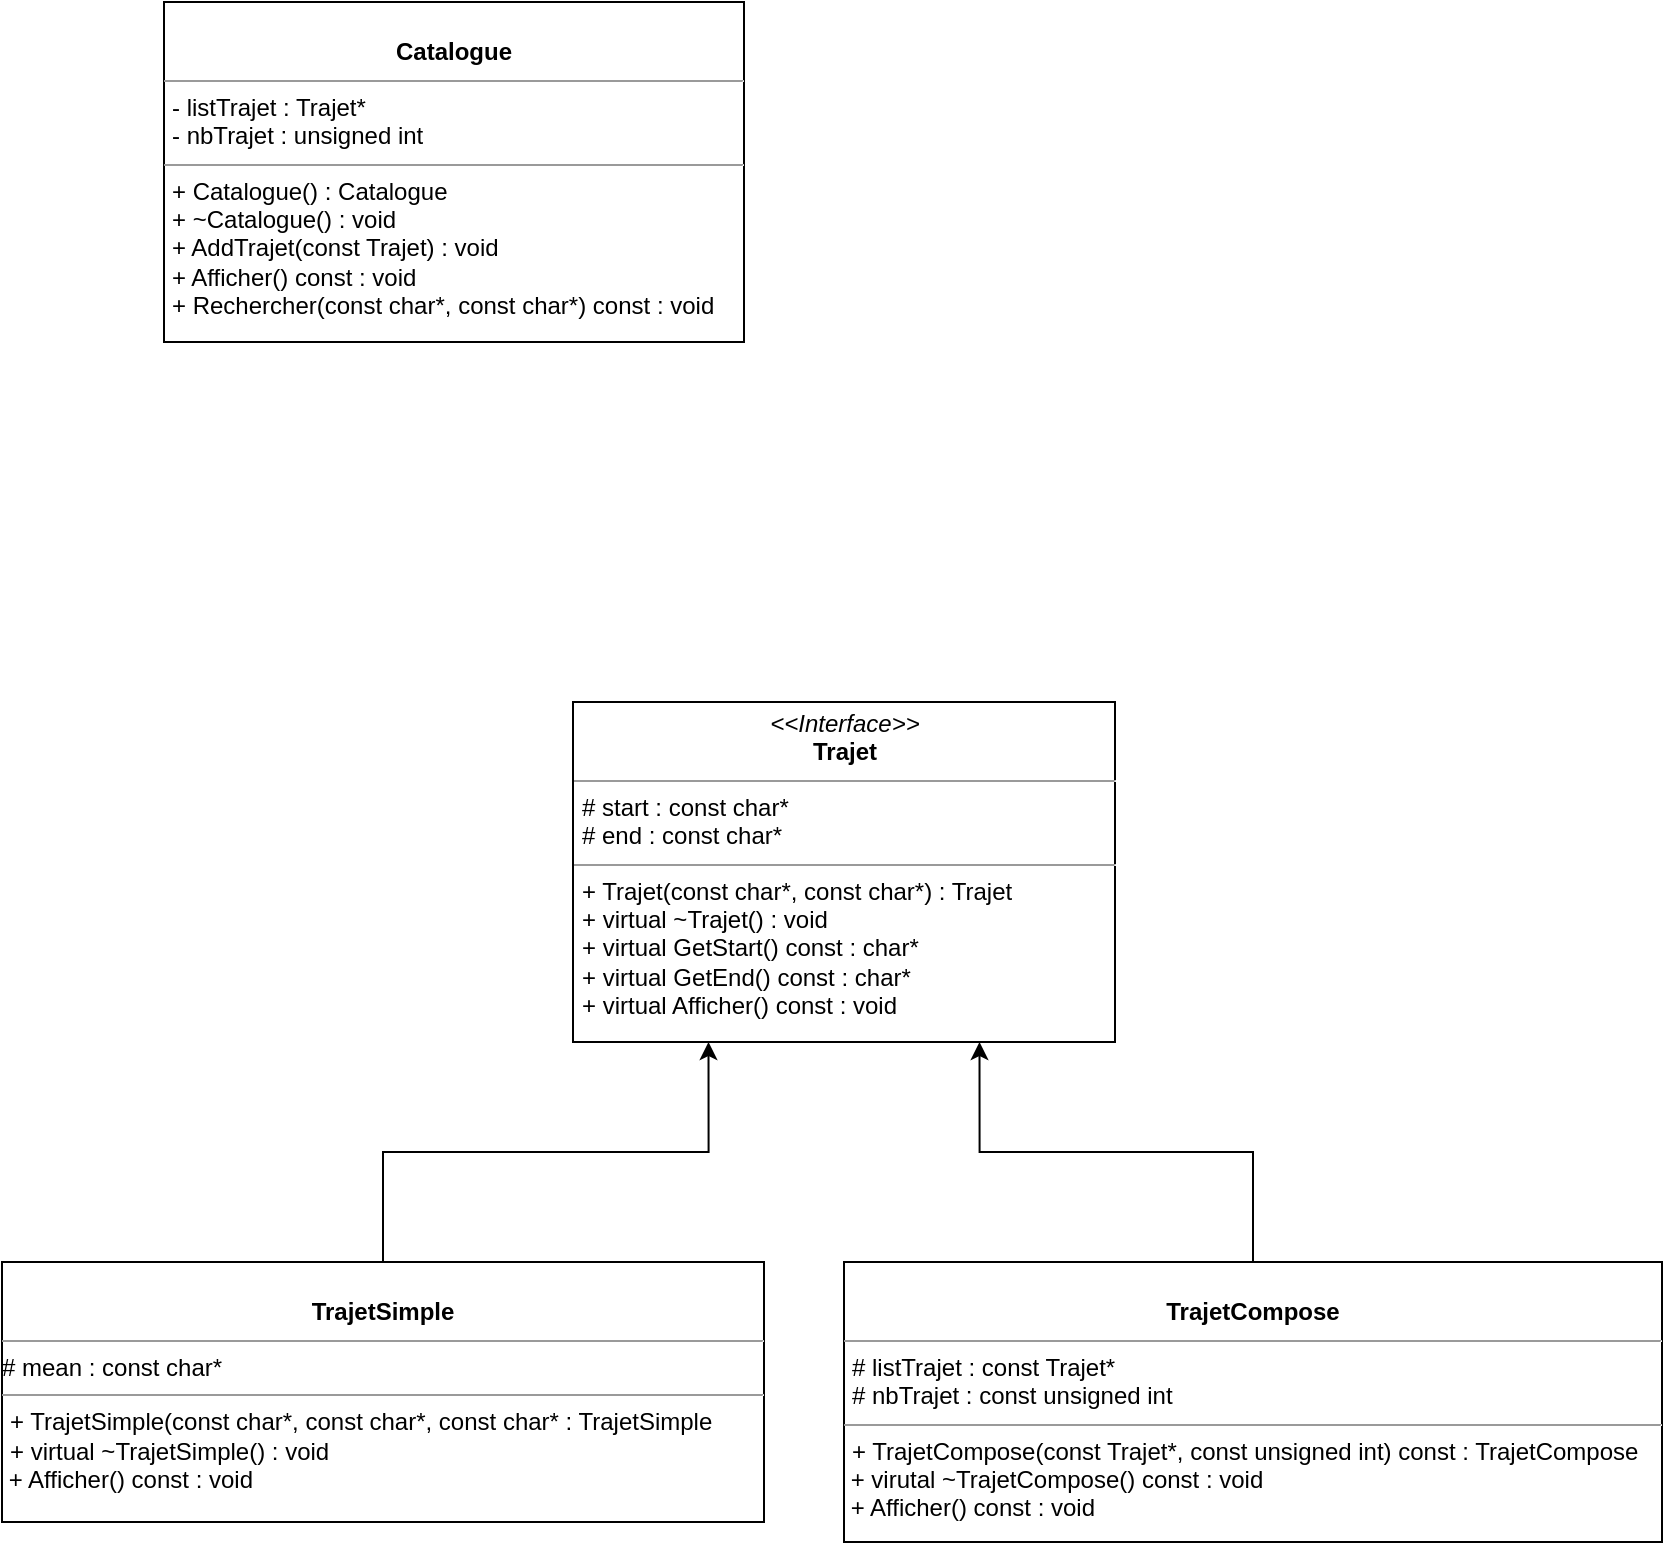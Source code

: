 <mxfile version="12.2.7" type="device" pages="1"><diagram name="Page-1" id="c4acf3e9-155e-7222-9cf6-157b1a14988f"><mxGraphModel dx="1342" dy="601" grid="1" gridSize="10" guides="1" tooltips="1" connect="1" arrows="1" fold="1" page="1" pageScale="1" pageWidth="850" pageHeight="1100" background="#ffffff" math="0" shadow="0"><root><mxCell id="0"/><mxCell id="1" parent="0"/><mxCell id="5d2195bd80daf111-18" value="&lt;p style=&quot;margin: 0px ; margin-top: 4px ; text-align: center&quot;&gt;&lt;i&gt;&amp;lt;&amp;lt;Interface&amp;gt;&amp;gt;&lt;/i&gt;&lt;br&gt;&lt;b&gt;Trajet&lt;/b&gt;&lt;/p&gt;&lt;hr size=&quot;1&quot;&gt;&lt;p style=&quot;margin: 0px ; margin-left: 4px&quot;&gt;# start : const char*&lt;br&gt;# end : const char*&lt;/p&gt;&lt;hr size=&quot;1&quot;&gt;&lt;p style=&quot;margin: 0px ; margin-left: 4px&quot;&gt;+ Trajet(const char*, const char*) : Trajet&lt;/p&gt;&lt;p style=&quot;margin: 0px ; margin-left: 4px&quot;&gt;+ virtual ~Trajet() : void&lt;br&gt;&lt;/p&gt;&lt;p style=&quot;margin: 0px ; margin-left: 4px&quot;&gt;+ virtual GetStart() const : char*&lt;br&gt;+ virtual GetEnd() const : char*&lt;/p&gt;&lt;p style=&quot;margin: 0px ; margin-left: 4px&quot;&gt;+ virtual Afficher() const : void&lt;br&gt;&lt;/p&gt;" style="verticalAlign=top;align=left;overflow=fill;fontSize=12;fontFamily=Helvetica;html=1;rounded=0;shadow=0;comic=0;labelBackgroundColor=none;strokeWidth=1" parent="1" vertex="1"><mxGeometry x="294.5" y="410" width="271" height="170" as="geometry"/></mxCell><mxCell id="5Z9_neKVDGWBw3OVXmBw-6" value="" style="edgeStyle=orthogonalEdgeStyle;rounded=0;orthogonalLoop=1;jettySize=auto;html=1;entryX=0.25;entryY=1;entryDx=0;entryDy=0;" edge="1" parent="1" source="5d2195bd80daf111-19" target="5d2195bd80daf111-18"><mxGeometry relative="1" as="geometry"><mxPoint x="149" y="530" as="targetPoint"/></mxGeometry></mxCell><mxCell id="5d2195bd80daf111-19" value="&lt;p style=&quot;margin: 0px ; margin-top: 4px ; text-align: center&quot;&gt;&lt;br&gt;&lt;b&gt;TrajetSimple&lt;/b&gt;&lt;/p&gt;&lt;hr size=&quot;1&quot;&gt;&lt;div&gt;# mean : const char*&lt;/div&gt;&lt;hr size=&quot;1&quot;&gt;&lt;div&gt;&lt;p style=&quot;margin: 0px ; margin-left: 4px&quot;&gt;+ TrajetSimple(const char*, const char*, const char* : TrajetSimple&lt;/p&gt;&lt;p style=&quot;margin: 0px ; margin-left: 4px&quot;&gt;+ virtual ~TrajetSimple() : void&lt;/p&gt;&lt;/div&gt;&lt;div&gt;&amp;nbsp;+ Afficher() const : void&lt;/div&gt;&lt;div&gt;&lt;br&gt;&lt;/div&gt;&lt;div&gt;&lt;br&gt;&lt;/div&gt;&lt;div&gt;&lt;br&gt;&lt;/div&gt;&lt;div&gt;&lt;br&gt;&lt;/div&gt;&lt;div&gt;&lt;br&gt;&lt;/div&gt;&lt;div&gt;&lt;br&gt;&lt;/div&gt;&lt;div&gt;&lt;br&gt;&lt;/div&gt;&lt;div&gt;&lt;br&gt;&lt;/div&gt;&lt;div&gt;&lt;br&gt;&lt;/div&gt;&lt;div&gt;&lt;br&gt;&lt;/div&gt;&lt;div&gt;&lt;br&gt;&lt;/div&gt;&lt;div&gt;&lt;br&gt;&lt;/div&gt;&lt;hr size=&quot;1&quot;&gt;" style="verticalAlign=top;align=left;overflow=fill;fontSize=12;fontFamily=Helvetica;html=1;rounded=0;shadow=0;comic=0;labelBackgroundColor=none;strokeWidth=1" parent="1" vertex="1"><mxGeometry x="9" y="690" width="381" height="130" as="geometry"/></mxCell><mxCell id="5Z9_neKVDGWBw3OVXmBw-7" style="edgeStyle=orthogonalEdgeStyle;rounded=0;orthogonalLoop=1;jettySize=auto;html=1;entryX=0.75;entryY=1;entryDx=0;entryDy=0;" edge="1" parent="1" source="5d2195bd80daf111-20" target="5d2195bd80daf111-18"><mxGeometry relative="1" as="geometry"/></mxCell><mxCell id="5d2195bd80daf111-20" value="&lt;p style=&quot;margin: 0px ; margin-top: 4px ; text-align: center&quot;&gt;&lt;br&gt;&lt;b&gt;TrajetCompose&lt;/b&gt;&lt;/p&gt;&lt;hr size=&quot;1&quot;&gt;&lt;p style=&quot;margin: 0px ; margin-left: 4px&quot;&gt;# listTrajet : const Trajet*&lt;br&gt;&lt;/p&gt;&lt;p style=&quot;margin: 0px ; margin-left: 4px&quot;&gt;# nbTrajet : const unsigned int&lt;br&gt;&lt;/p&gt;&lt;hr size=&quot;1&quot;&gt;&lt;div&gt;&lt;p style=&quot;margin: 0px ; margin-left: 4px&quot;&gt;+ TrajetCompose(const Trajet*, const unsigned int) const : TrajetCompose&lt;/p&gt;&lt;/div&gt;&lt;div&gt;&amp;nbsp;+ virutal ~TrajetCompose() const : void &lt;br&gt;&lt;/div&gt;&lt;div&gt;&amp;nbsp;+ Afficher() const : void&lt;/div&gt;&lt;div&gt;&lt;br&gt;&lt;/div&gt;" style="verticalAlign=top;align=left;overflow=fill;fontSize=12;fontFamily=Helvetica;html=1;rounded=0;shadow=0;comic=0;labelBackgroundColor=none;strokeWidth=1" parent="1" vertex="1"><mxGeometry x="430" y="690" width="409" height="140" as="geometry"/></mxCell><mxCell id="5Z9_neKVDGWBw3OVXmBw-11" value="&lt;p style=&quot;margin: 0px ; margin-top: 4px ; text-align: center&quot;&gt;&lt;br&gt;&lt;b&gt;Catalogue&lt;/b&gt;&lt;/p&gt;&lt;hr size=&quot;1&quot;&gt;&lt;p style=&quot;margin: 0px ; margin-left: 4px&quot;&gt;- listTrajet : Trajet*&lt;/p&gt;&lt;p style=&quot;margin: 0px ; margin-left: 4px&quot;&gt;- nbTrajet : unsigned int&lt;br&gt;&lt;/p&gt;&lt;hr size=&quot;1&quot;&gt;&lt;p style=&quot;margin: 0px ; margin-left: 4px&quot;&gt;+ Catalogue() : Catalogue&lt;/p&gt;&lt;p style=&quot;margin: 0px ; margin-left: 4px&quot;&gt;+ ~Catalogue() : void&lt;/p&gt;&lt;p style=&quot;margin: 0px ; margin-left: 4px&quot;&gt;+ AddTrajet(const Trajet) : void&lt;br&gt;&lt;/p&gt;&lt;p style=&quot;margin: 0px ; margin-left: 4px&quot;&gt;+ Afficher() const : void&lt;/p&gt;&lt;p style=&quot;margin: 0px ; margin-left: 4px&quot;&gt;+ Rechercher(const char*, const char*) const : void&lt;br&gt;&lt;/p&gt;" style="verticalAlign=top;align=left;overflow=fill;fontSize=12;fontFamily=Helvetica;html=1;rounded=0;shadow=0;comic=0;labelBackgroundColor=none;strokeWidth=1" vertex="1" parent="1"><mxGeometry x="90" y="60" width="290" height="170" as="geometry"/></mxCell></root></mxGraphModel></diagram></mxfile>